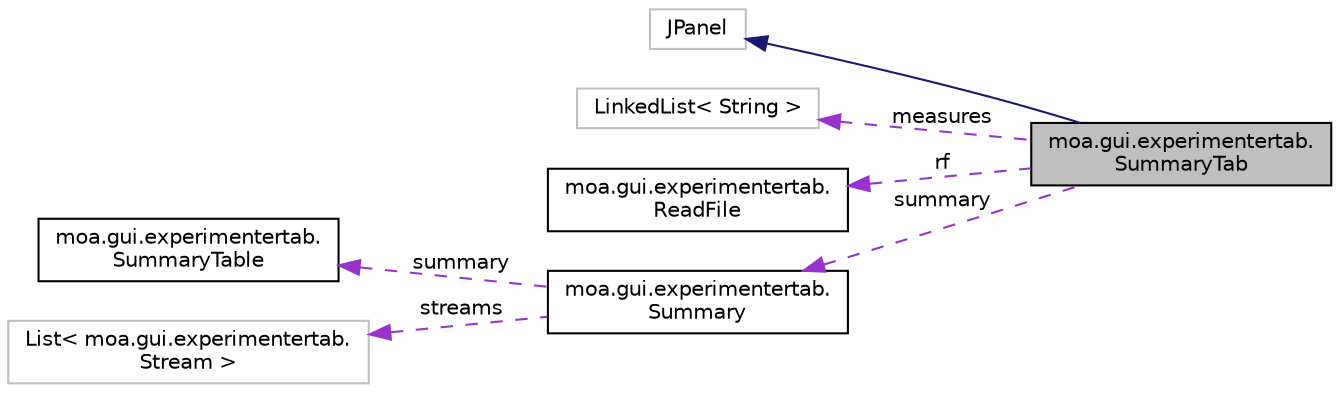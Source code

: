 digraph "moa.gui.experimentertab.SummaryTab"
{
 // LATEX_PDF_SIZE
  edge [fontname="Helvetica",fontsize="10",labelfontname="Helvetica",labelfontsize="10"];
  node [fontname="Helvetica",fontsize="10",shape=record];
  rankdir="LR";
  Node1 [label="moa.gui.experimentertab.\lSummaryTab",height=0.2,width=0.4,color="black", fillcolor="grey75", style="filled", fontcolor="black",tooltip=" "];
  Node2 -> Node1 [dir="back",color="midnightblue",fontsize="10",style="solid"];
  Node2 [label="JPanel",height=0.2,width=0.4,color="grey75", fillcolor="white", style="filled",tooltip=" "];
  Node3 -> Node1 [dir="back",color="darkorchid3",fontsize="10",style="dashed",label=" measures" ];
  Node3 [label="LinkedList\< String \>",height=0.2,width=0.4,color="grey75", fillcolor="white", style="filled",tooltip=" "];
  Node4 -> Node1 [dir="back",color="darkorchid3",fontsize="10",style="dashed",label=" rf" ];
  Node4 [label="moa.gui.experimentertab.\lReadFile",height=0.2,width=0.4,color="black", fillcolor="white", style="filled",URL="$classmoa_1_1gui_1_1experimentertab_1_1_read_file.html",tooltip=" "];
  Node5 -> Node1 [dir="back",color="darkorchid3",fontsize="10",style="dashed",label=" summary" ];
  Node5 [label="moa.gui.experimentertab.\lSummary",height=0.2,width=0.4,color="black", fillcolor="white", style="filled",URL="$classmoa_1_1gui_1_1experimentertab_1_1_summary.html",tooltip=" "];
  Node6 -> Node5 [dir="back",color="darkorchid3",fontsize="10",style="dashed",label=" summary" ];
  Node6 [label="moa.gui.experimentertab.\lSummaryTable",height=0.2,width=0.4,color="black", fillcolor="white", style="filled",URL="$classmoa_1_1gui_1_1experimentertab_1_1_summary_table.html",tooltip=" "];
  Node7 -> Node5 [dir="back",color="darkorchid3",fontsize="10",style="dashed",label=" streams" ];
  Node7 [label="List\< moa.gui.experimentertab.\lStream \>",height=0.2,width=0.4,color="grey75", fillcolor="white", style="filled",tooltip=" "];
}
